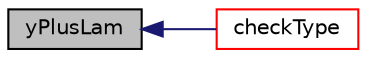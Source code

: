 digraph "yPlusLam"
{
  bgcolor="transparent";
  edge [fontname="Helvetica",fontsize="10",labelfontname="Helvetica",labelfontsize="10"];
  node [fontname="Helvetica",fontsize="10",shape=record];
  rankdir="LR";
  Node389 [label="yPlusLam",height=0.2,width=0.4,color="black", fillcolor="grey75", style="filled", fontcolor="black"];
  Node389 -> Node390 [dir="back",color="midnightblue",fontsize="10",style="solid",fontname="Helvetica"];
  Node390 [label="checkType",height=0.2,width=0.4,color="red",URL="$a32137.html#ad72f1118ee25d5a9fcb73f4c5d8ea9d0",tooltip="Check the type of the patch. "];
}
